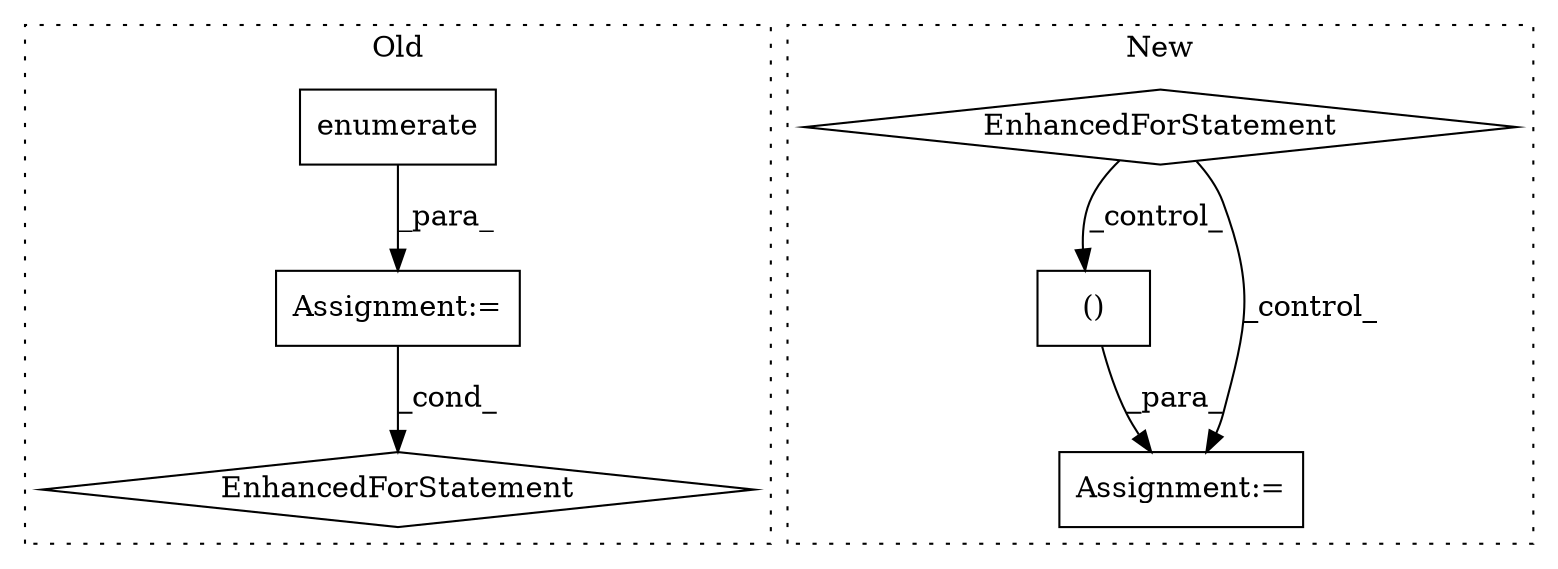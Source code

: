 digraph G {
subgraph cluster0 {
1 [label="enumerate" a="32" s="2968,3050" l="10,1" shape="box"];
3 [label="Assignment:=" a="7" s="2878,3051" l="75,2" shape="box"];
4 [label="EnhancedForStatement" a="70" s="2878,3051" l="75,2" shape="diamond"];
label = "Old";
style="dotted";
}
subgraph cluster1 {
2 [label="()" a="106" s="4003" l="35" shape="box"];
5 [label="EnhancedForStatement" a="70" s="2767,2850" l="57,2" shape="diamond"];
6 [label="Assignment:=" a="7" s="3973" l="1" shape="box"];
label = "New";
style="dotted";
}
1 -> 3 [label="_para_"];
2 -> 6 [label="_para_"];
3 -> 4 [label="_cond_"];
5 -> 2 [label="_control_"];
5 -> 6 [label="_control_"];
}